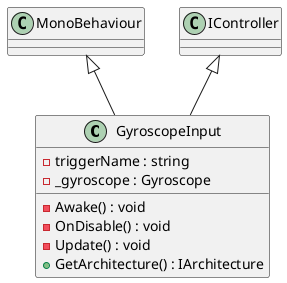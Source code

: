 @startuml
class GyroscopeInput {
    - triggerName : string
    - _gyroscope : Gyroscope
    - Awake() : void
    - OnDisable() : void
    - Update() : void
    + GetArchitecture() : IArchitecture
}
MonoBehaviour <|-- GyroscopeInput
IController <|-- GyroscopeInput
@enduml
